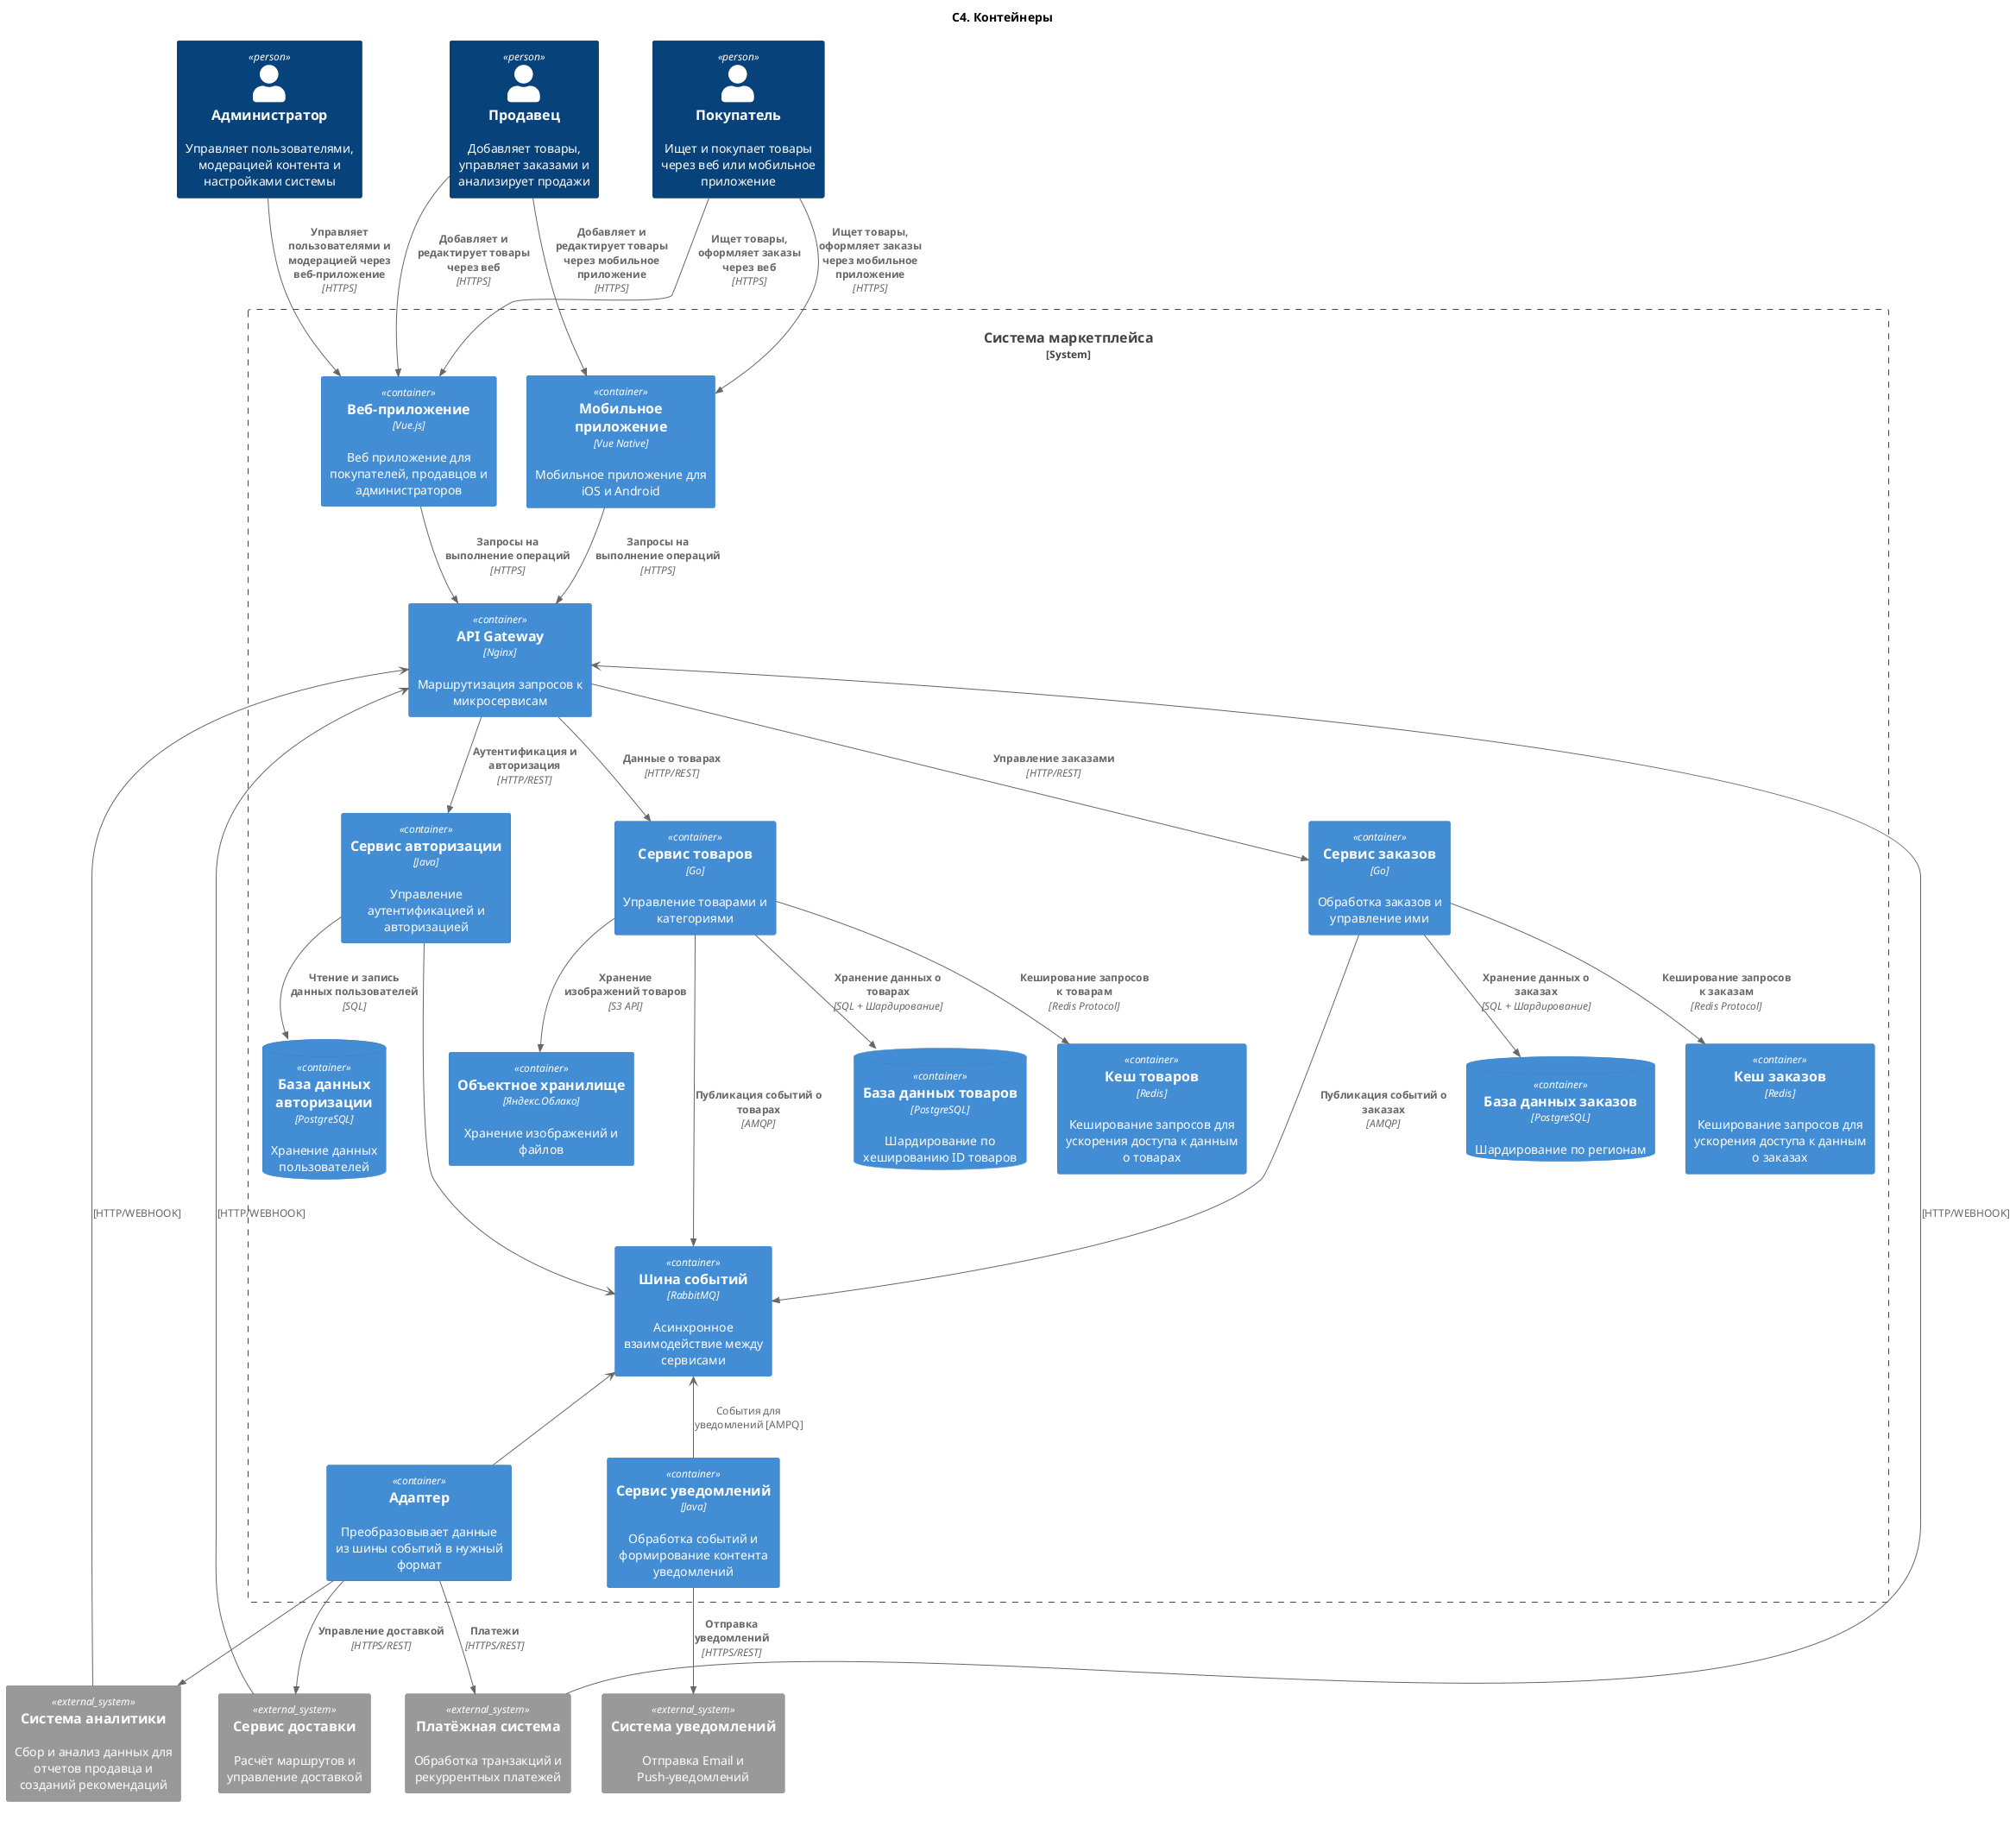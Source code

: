 @startuml
title "C4. Контейнеры"

!include <C4/C4_Container>

Person(buyer, "Покупатель", "Ищет и покупает товары через веб или мобильное приложение")
Person(seller, "Продавец", "Добавляет товары, управляет заказами и анализирует продажи")
Person(admin, "Администратор", "Управляет пользователями, модерацией контента и настройками системы")

System_Boundary(marketplaceSystem, "Система маркетплейса") {
    Container(webApp, "Веб-приложение", "Vue.js", "Веб приложение для покупателей, продавцов и администраторов")
    Container(mobileApp, "Мобильное приложение", "Vue Native", "Мобильное приложение для iOS и Android")
    Container(apiGateway, "API Gateway", "Nginx", "Маршрутизация запросов к микросервисам")

    Container(authService, "Сервис авторизации", "Java", "Управление аутентификацией и авторизацией")
    Container(productService, "Сервис товаров", "Go", "Управление товарами и категориями")
    Container(orderService, "Сервис заказов", "Go", "Обработка заказов и управление ими")
    Container(notificationService, "Сервис уведомлений", "Java", "Обработка событий и формирование контента уведомлений")

    Container(eventBus, "Шина событий", "RabbitMQ", "Асинхронное взаимодействие между сервисами")
    ContainerDb(authDb, "База данных авторизации", "PostgreSQL", "Хранение данных пользователей")
    ContainerDb(productDb, "База данных товаров", "PostgreSQL", "Шардирование по хешированию ID товаров")
    ContainerDb(orderDb, "База данных заказов", "PostgreSQL", "Шардирование по регионам")
    Container(redisCacheProduct, "Кеш товаров", "Redis", "Кеширование запросов для ускорения доступа к данным о товарах")
    Container(redisCacheOrder, "Кеш заказов", "Redis", "Кеширование запросов для ускорения доступа к данным о заказах")
    Container(objectStorage, "Объектное хранилище", "Яндекс.Облако", "Хранение изображений и файлов")
    Container(serviceAdapter, "Адаптер", "", "Преобразовывает данные из шины событий в нужный формат")
}

System_Ext(paymentGateway, "Платёжная система", "Обработка транзакций и рекуррентных платежей")
System_Ext(deliveryService, "Сервис доставки", "Расчёт маршрутов и управление доставкой")
System_Ext(analyticsService, "Система аналитики", "Сбор и анализ данных для отчетов продавца и созданий рекомендаций")
System_Ext(notificationSystem, "Система уведомлений", "Отправка Email и Push-уведомлений")


Rel(buyer, webApp, "Ищет товары, оформляет заказы через веб", "HTTPS")
Rel(buyer, mobileApp, "Ищет товары, оформляет заказы через мобильное приложение", "HTTPS")
Rel(seller, webApp, "Добавляет и редактирует товары через веб", "HTTPS")
Rel(seller, mobileApp, "Добавляет и редактирует товары через мобильное приложение", "HTTPS")
Rel(admin, webApp, "Управляет пользователями и модерацией через веб-приложение", "HTTPS")

Rel(webApp, apiGateway, "Запросы на выполнение операций", "HTTPS")
Rel(mobileApp, apiGateway, "Запросы на выполнение операций", "HTTPS")
Rel(apiGateway, authService, "Аутентификация и авторизация", "HTTP/REST")
Rel(apiGateway, productService, "Данные о товарах", "HTTP/REST")
Rel(apiGateway, orderService, "Управление заказами", "HTTP/REST")

authService ---> eventBus

Rel(authService, authDb, "Чтение и запись данных пользователей", "SQL")
Rel(productService, productDb, "Хранение данных о товарах", "SQL + Шардирование")
Rel(orderService, orderDb, "Хранение данных о заказах", "SQL + Шардирование")
Rel(productService, redisCacheProduct, "Кеширование запросов к товарам", "Redis Protocol")
Rel(orderService, redisCacheOrder, "Кеширование запросов к заказам", "Redis Protocol")
Rel(productService, objectStorage, "Хранение изображений товаров", "S3 API")

Rel(serviceAdapter, deliveryService, "Управление доставкой", "HTTPS/REST")
Rel(serviceAdapter, paymentGateway, "Платежи", "HTTPS/REST")
Rel(serviceAdapter, analyticsService, "", "")
Rel(notificationService, notificationSystem, "Отправка уведомлений", "HTTPS/REST")

apiGateway <--- paymentGateway: "[HTTP/WEBHOOK]"
apiGateway <--- deliveryService: "[HTTP/WEBHOOK]"
apiGateway <--- analyticsService: "[HTTP/WEBHOOK]"

Rel(orderService, eventBus, "Публикация событий о заказах", "AMQP")
Rel(productService, eventBus, "Публикация событий о товарах", "AMQP")
eventBus <-- notificationService : "События для уведомлений [AMPQ]"
eventBus <-- serviceAdapter

@enduml
